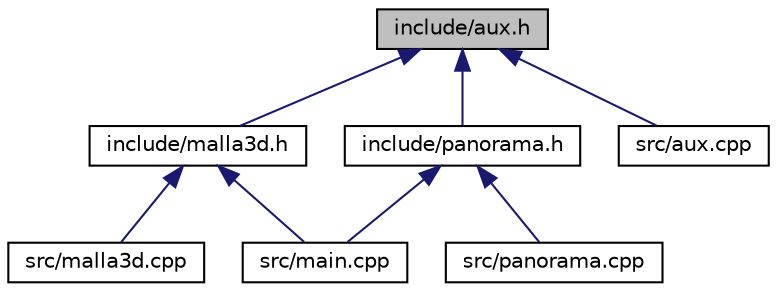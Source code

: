 digraph "include/aux.h"
{
 // LATEX_PDF_SIZE
  edge [fontname="Helvetica",fontsize="10",labelfontname="Helvetica",labelfontsize="10"];
  node [fontname="Helvetica",fontsize="10",shape=record];
  Node1 [label="include/aux.h",height=0.2,width=0.4,color="black", fillcolor="grey75", style="filled", fontcolor="black",tooltip="Auxiliar enums definitions and functions related."];
  Node1 -> Node2 [dir="back",color="midnightblue",fontsize="10",style="solid",fontname="Helvetica"];
  Node2 [label="include/malla3d.h",height=0.2,width=0.4,color="black", fillcolor="white", style="filled",URL="$malla3d_8h.html",tooltip="Implementation of class Malla3D."];
  Node2 -> Node3 [dir="back",color="midnightblue",fontsize="10",style="solid",fontname="Helvetica"];
  Node3 [label="src/main.cpp",height=0.2,width=0.4,color="black", fillcolor="white", style="filled",URL="$main_8cpp.html",tooltip="Example of use of Malla3D."];
  Node2 -> Node4 [dir="back",color="midnightblue",fontsize="10",style="solid",fontname="Helvetica"];
  Node4 [label="src/malla3d.cpp",height=0.2,width=0.4,color="black", fillcolor="white", style="filled",URL="$malla3d_8cpp.html",tooltip="Implementation of class Malla3D."];
  Node1 -> Node5 [dir="back",color="midnightblue",fontsize="10",style="solid",fontname="Helvetica"];
  Node5 [label="include/panorama.h",height=0.2,width=0.4,color="black", fillcolor="white", style="filled",URL="$panorama_8h.html",tooltip="PANORAMA utilities external to Malla3D."];
  Node5 -> Node3 [dir="back",color="midnightblue",fontsize="10",style="solid",fontname="Helvetica"];
  Node5 -> Node6 [dir="back",color="midnightblue",fontsize="10",style="solid",fontname="Helvetica"];
  Node6 [label="src/panorama.cpp",height=0.2,width=0.4,color="black", fillcolor="white", style="filled",URL="$panorama_8cpp.html",tooltip="PANORAMA utilities external to Malla3D."];
  Node1 -> Node7 [dir="back",color="midnightblue",fontsize="10",style="solid",fontname="Helvetica"];
  Node7 [label="src/aux.cpp",height=0.2,width=0.4,color="black", fillcolor="white", style="filled",URL="$aux_8cpp.html",tooltip="Auxiliar enums definitions and functions related."];
}
